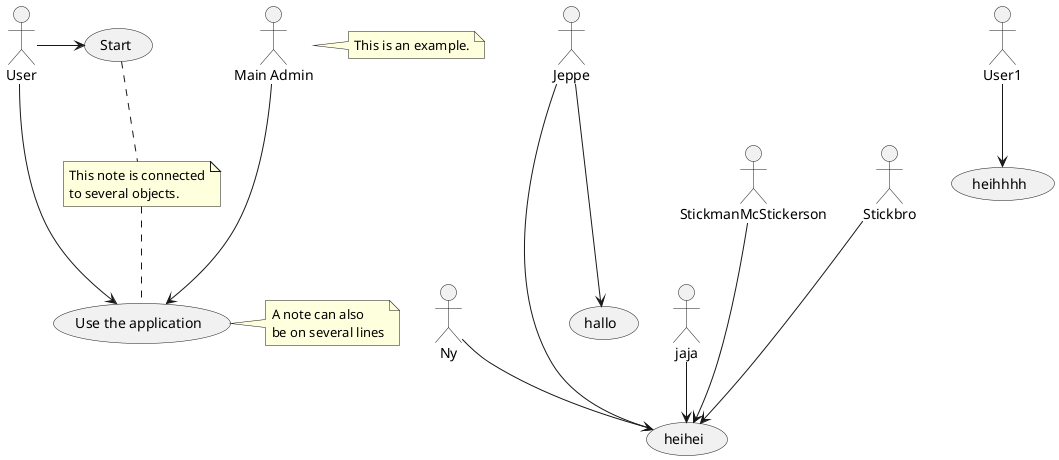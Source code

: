 @startuml
:Main Admin: as Admin
(Use the application) as (Use)

User -> (Start)
User --> (Use)

Admin ---> (Use)


Ny--> (heihei)
Jeppe---> (hallo)
Jeppe---->(heihei)
jaja -->(heihei)

User1 --> (heihhhh)

StickmanMcStickerson ---> (heihei)
Stickbro ---> (heihei)




note right of Admin : This is an example.

note right of (Use)
A note can also
be on several lines
end note

note "This note is connected\nto several objects." as N2
(Start) .. N2
N2 .. (Use)
@enduml
